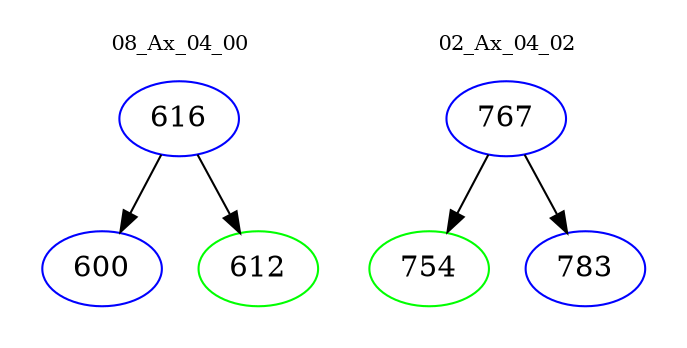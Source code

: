 digraph{
subgraph cluster_0 {
color = white
label = "08_Ax_04_00";
fontsize=10;
T0_616 [label="616", color="blue"]
T0_616 -> T0_600 [color="black"]
T0_600 [label="600", color="blue"]
T0_616 -> T0_612 [color="black"]
T0_612 [label="612", color="green"]
}
subgraph cluster_1 {
color = white
label = "02_Ax_04_02";
fontsize=10;
T1_767 [label="767", color="blue"]
T1_767 -> T1_754 [color="black"]
T1_754 [label="754", color="green"]
T1_767 -> T1_783 [color="black"]
T1_783 [label="783", color="blue"]
}
}
